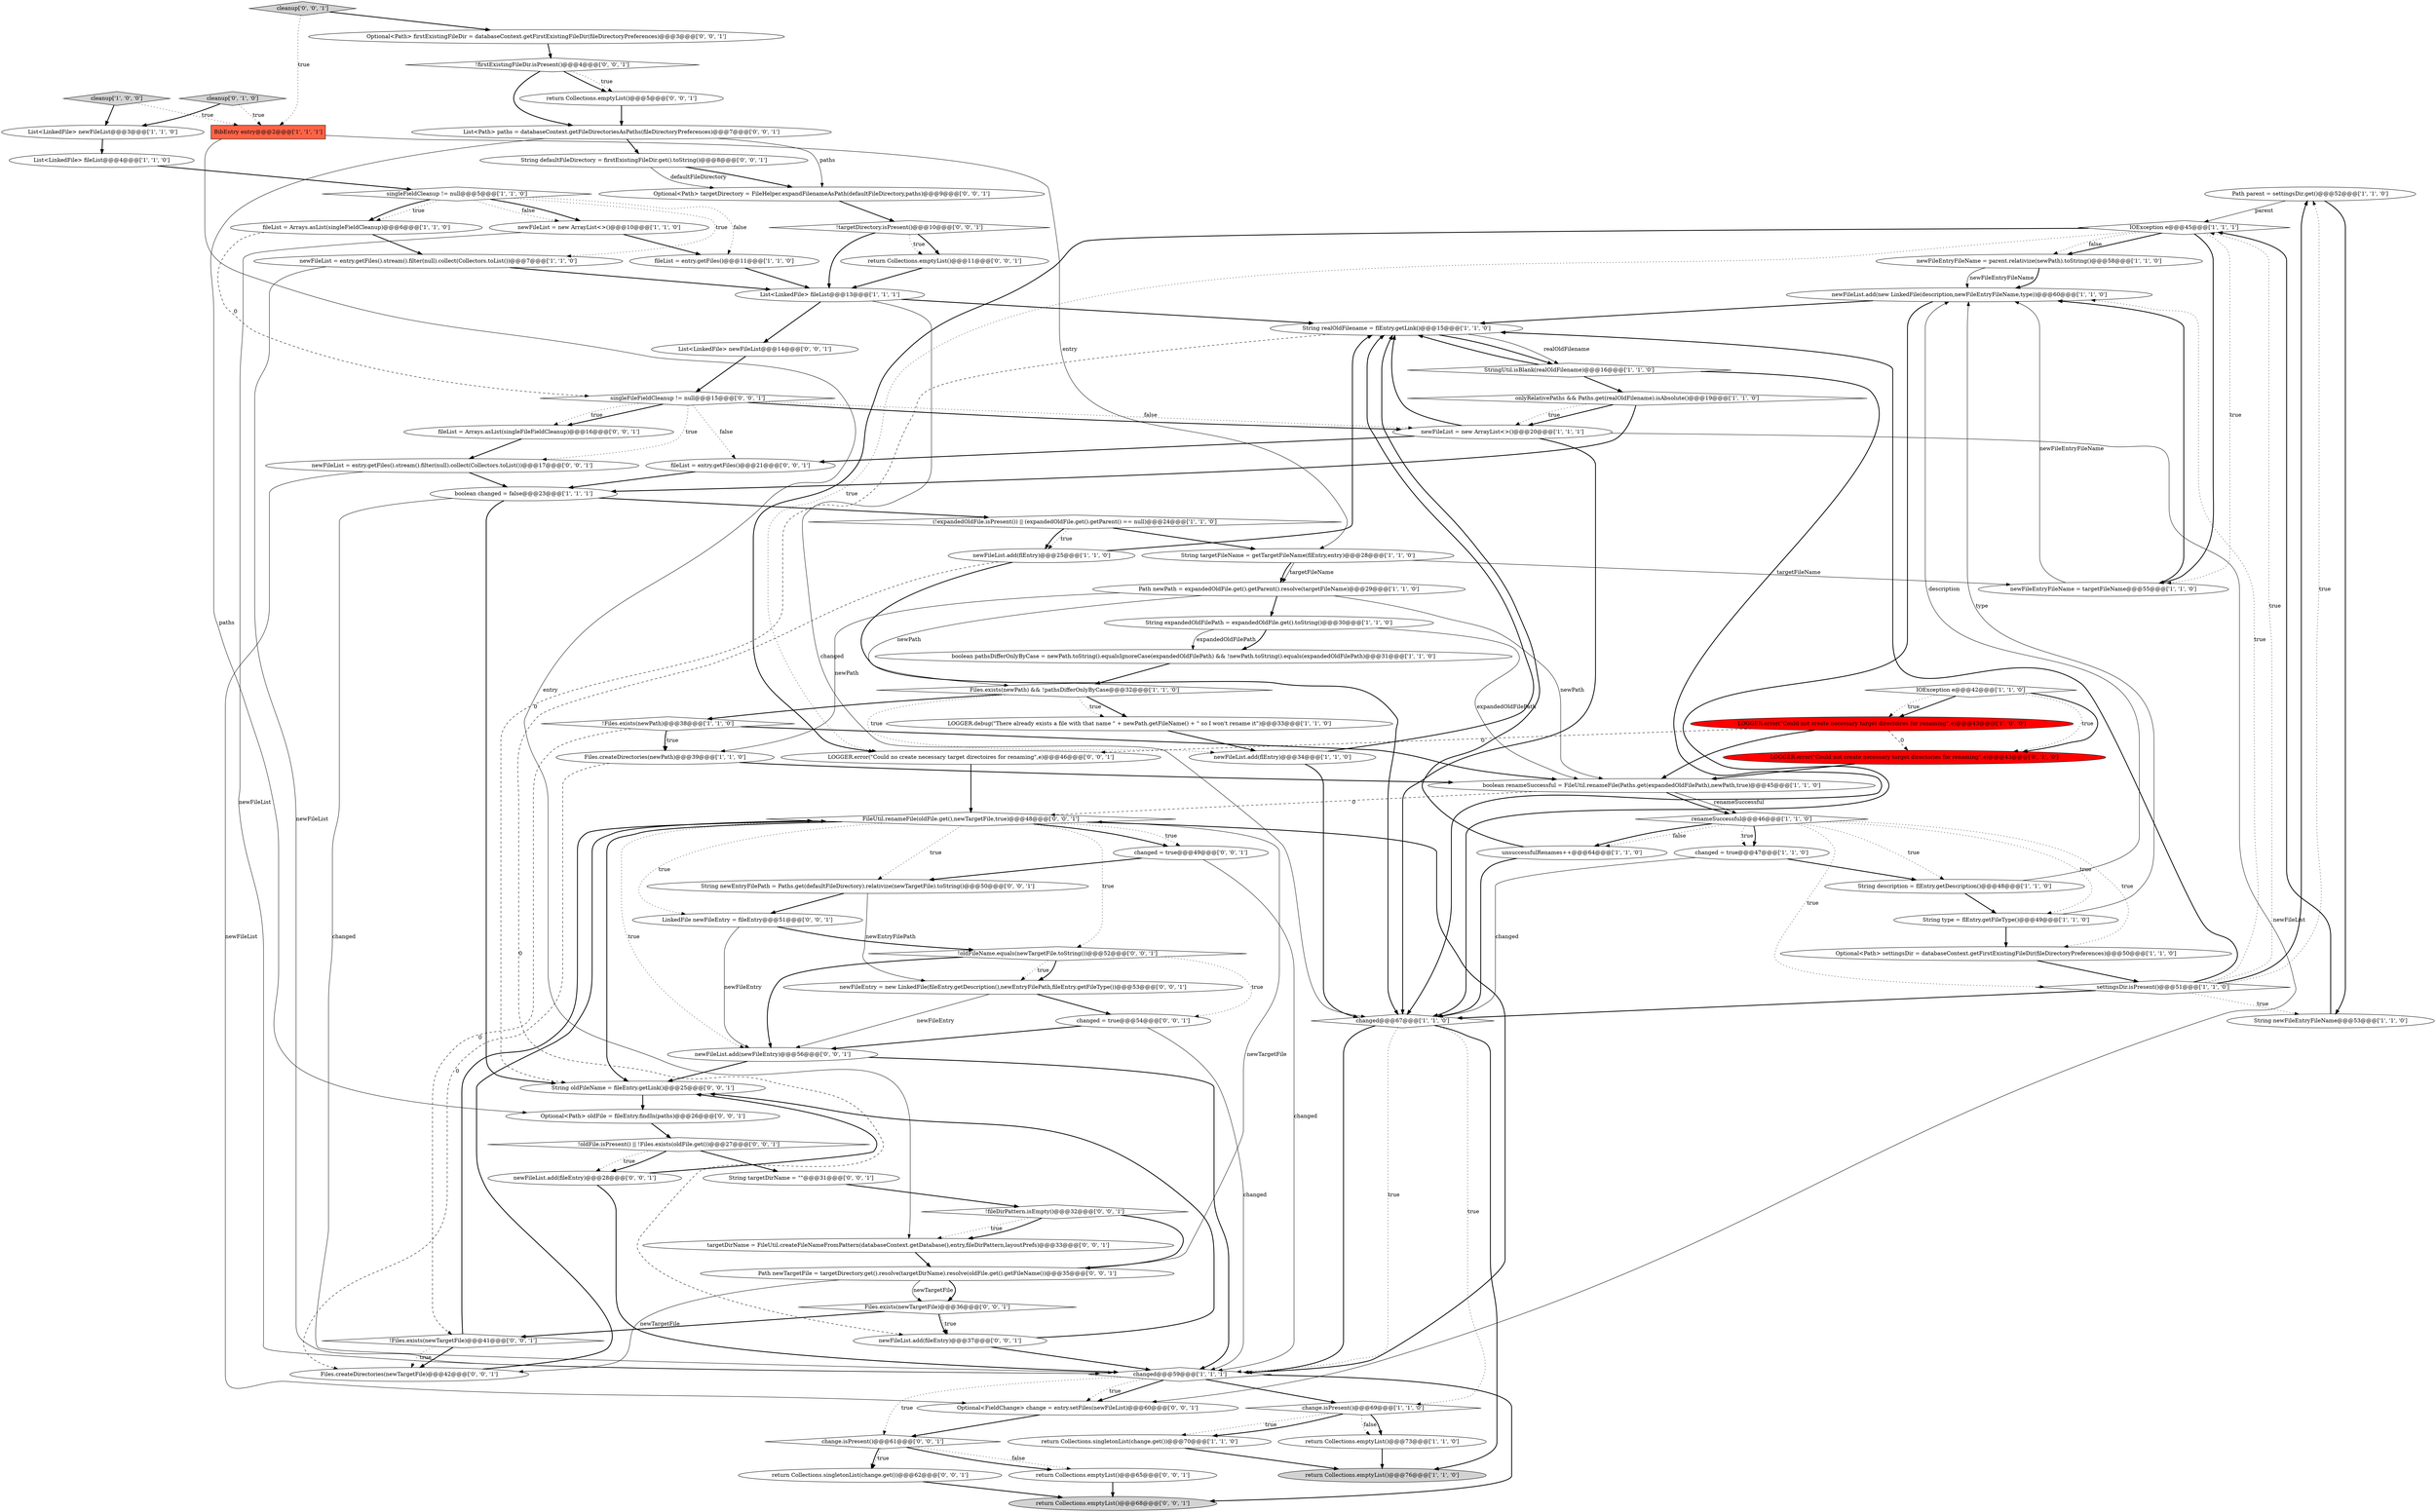 digraph {
44 [style = filled, label = "Path parent = settingsDir.get()@@@52@@@['1', '1', '0']", fillcolor = white, shape = ellipse image = "AAA0AAABBB1BBB"];
85 [style = filled, label = "String targetDirName = \"\"@@@31@@@['0', '0', '1']", fillcolor = white, shape = ellipse image = "AAA0AAABBB3BBB"];
29 [style = filled, label = "return Collections.singletonList(change.get())@@@70@@@['1', '1', '0']", fillcolor = white, shape = ellipse image = "AAA0AAABBB1BBB"];
15 [style = filled, label = "String targetFileName = getTargetFileName(flEntry,entry)@@@28@@@['1', '1', '0']", fillcolor = white, shape = ellipse image = "AAA0AAABBB1BBB"];
27 [style = filled, label = "onlyRelativePaths && Paths.get(realOldFilename).isAbsolute()@@@19@@@['1', '1', '0']", fillcolor = white, shape = diamond image = "AAA0AAABBB1BBB"];
28 [style = filled, label = "!Files.exists(newPath)@@@38@@@['1', '1', '0']", fillcolor = white, shape = diamond image = "AAA0AAABBB1BBB"];
11 [style = filled, label = "(!expandedOldFile.isPresent()) || (expandedOldFile.get().getParent() == null)@@@24@@@['1', '1', '0']", fillcolor = white, shape = diamond image = "AAA0AAABBB1BBB"];
89 [style = filled, label = "String newEntryFilePath = Paths.get(defaultFileDirectory).relativize(newTargetFile).toString()@@@50@@@['0', '0', '1']", fillcolor = white, shape = ellipse image = "AAA0AAABBB3BBB"];
2 [style = filled, label = "Files.exists(newPath) && !pathsDifferOnlyByCase@@@32@@@['1', '1', '0']", fillcolor = white, shape = diamond image = "AAA0AAABBB1BBB"];
43 [style = filled, label = "Path newPath = expandedOldFile.get().getParent().resolve(targetFileName)@@@29@@@['1', '1', '0']", fillcolor = white, shape = ellipse image = "AAA0AAABBB1BBB"];
47 [style = filled, label = "renameSuccessful@@@46@@@['1', '1', '0']", fillcolor = white, shape = diamond image = "AAA0AAABBB1BBB"];
71 [style = filled, label = "Files.exists(newTargetFile)@@@36@@@['0', '0', '1']", fillcolor = white, shape = diamond image = "AAA0AAABBB3BBB"];
14 [style = filled, label = "return Collections.emptyList()@@@73@@@['1', '1', '0']", fillcolor = white, shape = ellipse image = "AAA0AAABBB1BBB"];
33 [style = filled, label = "changed = true@@@47@@@['1', '1', '0']", fillcolor = white, shape = ellipse image = "AAA0AAABBB1BBB"];
84 [style = filled, label = "LOGGER.error(\"Could no create necessary target directoires for renaming\",e)@@@46@@@['0', '0', '1']", fillcolor = white, shape = ellipse image = "AAA0AAABBB3BBB"];
54 [style = filled, label = "return Collections.emptyList()@@@65@@@['0', '0', '1']", fillcolor = white, shape = ellipse image = "AAA0AAABBB3BBB"];
49 [style = filled, label = "LOGGER.error(\"Could not create necessary target directories for renaming\",e)@@@43@@@['0', '1', '0']", fillcolor = red, shape = ellipse image = "AAA1AAABBB2BBB"];
31 [style = filled, label = "String description = flEntry.getDescription()@@@48@@@['1', '1', '0']", fillcolor = white, shape = ellipse image = "AAA0AAABBB1BBB"];
56 [style = filled, label = "Files.createDirectories(newTargetFile)@@@42@@@['0', '0', '1']", fillcolor = white, shape = ellipse image = "AAA0AAABBB3BBB"];
88 [style = filled, label = "Optional<FieldChange> change = entry.setFiles(newFileList)@@@60@@@['0', '0', '1']", fillcolor = white, shape = ellipse image = "AAA0AAABBB3BBB"];
65 [style = filled, label = "!oldFile.isPresent() || !Files.exists(oldFile.get())@@@27@@@['0', '0', '1']", fillcolor = white, shape = diamond image = "AAA0AAABBB3BBB"];
55 [style = filled, label = "Optional<Path> firstExistingFileDir = databaseContext.getFirstExistingFileDir(fileDirectoryPreferences)@@@3@@@['0', '0', '1']", fillcolor = white, shape = ellipse image = "AAA0AAABBB3BBB"];
53 [style = filled, label = "return Collections.singletonList(change.get())@@@62@@@['0', '0', '1']", fillcolor = white, shape = ellipse image = "AAA0AAABBB3BBB"];
86 [style = filled, label = "return Collections.emptyList()@@@11@@@['0', '0', '1']", fillcolor = white, shape = ellipse image = "AAA0AAABBB3BBB"];
72 [style = filled, label = "newFileList = entry.getFiles().stream().filter(null).collect(Collectors.toList())@@@17@@@['0', '0', '1']", fillcolor = white, shape = ellipse image = "AAA0AAABBB3BBB"];
19 [style = filled, label = "changed@@@67@@@['1', '1', '0']", fillcolor = white, shape = diamond image = "AAA0AAABBB1BBB"];
30 [style = filled, label = "newFileList.add(flEntry)@@@34@@@['1', '1', '0']", fillcolor = white, shape = ellipse image = "AAA0AAABBB1BBB"];
10 [style = filled, label = "BibEntry entry@@@2@@@['1', '1', '1']", fillcolor = tomato, shape = box image = "AAA0AAABBB1BBB"];
52 [style = filled, label = "FileUtil.renameFile(oldFile.get(),newTargetFile,true)@@@48@@@['0', '0', '1']", fillcolor = white, shape = diamond image = "AAA0AAABBB3BBB"];
45 [style = filled, label = "fileList = Arrays.asList(singleFieldCleanup)@@@6@@@['1', '1', '0']", fillcolor = white, shape = ellipse image = "AAA0AAABBB1BBB"];
58 [style = filled, label = "!Files.exists(newTargetFile)@@@41@@@['0', '0', '1']", fillcolor = white, shape = diamond image = "AAA0AAABBB3BBB"];
59 [style = filled, label = "newFileList.add(fileEntry)@@@28@@@['0', '0', '1']", fillcolor = white, shape = ellipse image = "AAA0AAABBB3BBB"];
40 [style = filled, label = "boolean pathsDifferOnlyByCase = newPath.toString().equalsIgnoreCase(expandedOldFilePath) && !newPath.toString().equals(expandedOldFilePath)@@@31@@@['1', '1', '0']", fillcolor = white, shape = ellipse image = "AAA0AAABBB1BBB"];
79 [style = filled, label = "fileList = Arrays.asList(singleFileFieldCleanup)@@@16@@@['0', '0', '1']", fillcolor = white, shape = ellipse image = "AAA0AAABBB3BBB"];
23 [style = filled, label = "newFileList.add(flEntry)@@@25@@@['1', '1', '0']", fillcolor = white, shape = ellipse image = "AAA0AAABBB1BBB"];
17 [style = filled, label = "newFileList = new ArrayList<>()@@@20@@@['1', '1', '1']", fillcolor = white, shape = ellipse image = "AAA0AAABBB1BBB"];
46 [style = filled, label = "newFileEntryFileName = parent.relativize(newPath).toString()@@@58@@@['1', '1', '0']", fillcolor = white, shape = ellipse image = "AAA0AAABBB1BBB"];
60 [style = filled, label = "!firstExistingFileDir.isPresent()@@@4@@@['0', '0', '1']", fillcolor = white, shape = diamond image = "AAA0AAABBB3BBB"];
80 [style = filled, label = "Optional<Path> oldFile = fileEntry.findIn(paths)@@@26@@@['0', '0', '1']", fillcolor = white, shape = ellipse image = "AAA0AAABBB3BBB"];
34 [style = filled, label = "singleFieldCleanup != null@@@5@@@['1', '1', '0']", fillcolor = white, shape = diamond image = "AAA0AAABBB1BBB"];
83 [style = filled, label = "String oldFileName = fileEntry.getLink()@@@25@@@['0', '0', '1']", fillcolor = white, shape = ellipse image = "AAA0AAABBB3BBB"];
51 [style = filled, label = "changed = true@@@49@@@['0', '0', '1']", fillcolor = white, shape = ellipse image = "AAA0AAABBB3BBB"];
66 [style = filled, label = "List<Path> paths = databaseContext.getFileDirectoriesAsPaths(fileDirectoryPreferences)@@@7@@@['0', '0', '1']", fillcolor = white, shape = ellipse image = "AAA0AAABBB3BBB"];
69 [style = filled, label = "return Collections.emptyList()@@@68@@@['0', '0', '1']", fillcolor = lightgray, shape = ellipse image = "AAA0AAABBB3BBB"];
0 [style = filled, label = "List<LinkedFile> newFileList@@@3@@@['1', '1', '0']", fillcolor = white, shape = ellipse image = "AAA0AAABBB1BBB"];
42 [style = filled, label = "newFileList = new ArrayList<>()@@@10@@@['1', '1', '0']", fillcolor = white, shape = ellipse image = "AAA0AAABBB1BBB"];
5 [style = filled, label = "cleanup['1', '0', '0']", fillcolor = lightgray, shape = diamond image = "AAA0AAABBB1BBB"];
87 [style = filled, label = "Path newTargetFile = targetDirectory.get().resolve(targetDirName).resolve(oldFile.get().getFileName())@@@35@@@['0', '0', '1']", fillcolor = white, shape = ellipse image = "AAA0AAABBB3BBB"];
12 [style = filled, label = "settingsDir.isPresent()@@@51@@@['1', '1', '0']", fillcolor = white, shape = diamond image = "AAA0AAABBB1BBB"];
39 [style = filled, label = "fileList = entry.getFiles()@@@11@@@['1', '1', '0']", fillcolor = white, shape = ellipse image = "AAA0AAABBB1BBB"];
21 [style = filled, label = "String expandedOldFilePath = expandedOldFile.get().toString()@@@30@@@['1', '1', '0']", fillcolor = white, shape = ellipse image = "AAA0AAABBB1BBB"];
3 [style = filled, label = "List<LinkedFile> fileList@@@13@@@['1', '1', '1']", fillcolor = white, shape = ellipse image = "AAA0AAABBB1BBB"];
26 [style = filled, label = "newFileList.add(new LinkedFile(description,newFileEntryFileName,type))@@@60@@@['1', '1', '0']", fillcolor = white, shape = ellipse image = "AAA0AAABBB1BBB"];
9 [style = filled, label = "String realOldFilename = flEntry.getLink()@@@15@@@['1', '1', '0']", fillcolor = white, shape = ellipse image = "AAA0AAABBB1BBB"];
74 [style = filled, label = "!oldFileName.equals(newTargetFile.toString())@@@52@@@['0', '0', '1']", fillcolor = white, shape = diamond image = "AAA0AAABBB3BBB"];
78 [style = filled, label = "change.isPresent()@@@61@@@['0', '0', '1']", fillcolor = white, shape = diamond image = "AAA0AAABBB3BBB"];
50 [style = filled, label = "String defaultFileDirectory = firstExistingFileDir.get().toString()@@@8@@@['0', '0', '1']", fillcolor = white, shape = ellipse image = "AAA0AAABBB3BBB"];
32 [style = filled, label = "List<LinkedFile> fileList@@@4@@@['1', '1', '0']", fillcolor = white, shape = ellipse image = "AAA0AAABBB1BBB"];
24 [style = filled, label = "IOException e@@@45@@@['1', '1', '1']", fillcolor = white, shape = diamond image = "AAA0AAABBB1BBB"];
73 [style = filled, label = "singleFileFieldCleanup != null@@@15@@@['0', '0', '1']", fillcolor = white, shape = diamond image = "AAA0AAABBB3BBB"];
25 [style = filled, label = "return Collections.emptyList()@@@76@@@['1', '1', '0']", fillcolor = lightgray, shape = ellipse image = "AAA0AAABBB1BBB"];
70 [style = filled, label = "fileList = entry.getFiles()@@@21@@@['0', '0', '1']", fillcolor = white, shape = ellipse image = "AAA0AAABBB3BBB"];
63 [style = filled, label = "List<LinkedFile> newFileList@@@14@@@['0', '0', '1']", fillcolor = white, shape = ellipse image = "AAA0AAABBB3BBB"];
8 [style = filled, label = "boolean renameSuccessful = FileUtil.renameFile(Paths.get(expandedOldFilePath),newPath,true)@@@45@@@['1', '1', '0']", fillcolor = white, shape = ellipse image = "AAA0AAABBB1BBB"];
35 [style = filled, label = "String type = flEntry.getFileType()@@@49@@@['1', '1', '0']", fillcolor = white, shape = ellipse image = "AAA0AAABBB1BBB"];
36 [style = filled, label = "LOGGER.debug(\"There already exists a file with that name \" + newPath.getFileName() + \" so I won't rename it\")@@@33@@@['1', '1', '0']", fillcolor = white, shape = ellipse image = "AAA0AAABBB1BBB"];
77 [style = filled, label = "!fileDirPattern.isEmpty()@@@32@@@['0', '0', '1']", fillcolor = white, shape = diamond image = "AAA0AAABBB3BBB"];
76 [style = filled, label = "LinkedFile newFileEntry = fileEntry@@@51@@@['0', '0', '1']", fillcolor = white, shape = ellipse image = "AAA0AAABBB3BBB"];
48 [style = filled, label = "cleanup['0', '1', '0']", fillcolor = lightgray, shape = diamond image = "AAA0AAABBB2BBB"];
75 [style = filled, label = "Optional<Path> targetDirectory = FileHelper.expandFilenameAsPath(defaultFileDirectory,paths)@@@9@@@['0', '0', '1']", fillcolor = white, shape = ellipse image = "AAA0AAABBB3BBB"];
22 [style = filled, label = "Files.createDirectories(newPath)@@@39@@@['1', '1', '0']", fillcolor = white, shape = ellipse image = "AAA0AAABBB1BBB"];
4 [style = filled, label = "StringUtil.isBlank(realOldFilename)@@@16@@@['1', '1', '0']", fillcolor = white, shape = diamond image = "AAA0AAABBB1BBB"];
67 [style = filled, label = "newFileList.add(fileEntry)@@@37@@@['0', '0', '1']", fillcolor = white, shape = ellipse image = "AAA0AAABBB3BBB"];
62 [style = filled, label = "!targetDirectory.isPresent()@@@10@@@['0', '0', '1']", fillcolor = white, shape = diamond image = "AAA0AAABBB3BBB"];
57 [style = filled, label = "cleanup['0', '0', '1']", fillcolor = lightgray, shape = diamond image = "AAA0AAABBB3BBB"];
68 [style = filled, label = "newFileList.add(newFileEntry)@@@56@@@['0', '0', '1']", fillcolor = white, shape = ellipse image = "AAA0AAABBB3BBB"];
64 [style = filled, label = "newFileEntry = new LinkedFile(fileEntry.getDescription(),newEntryFilePath,fileEntry.getFileType())@@@53@@@['0', '0', '1']", fillcolor = white, shape = ellipse image = "AAA0AAABBB3BBB"];
41 [style = filled, label = "newFileList = entry.getFiles().stream().filter(null).collect(Collectors.toList())@@@7@@@['1', '1', '0']", fillcolor = white, shape = ellipse image = "AAA0AAABBB1BBB"];
37 [style = filled, label = "LOGGER.error(\"Could not create necessary target directoires for renaming\",e)@@@43@@@['1', '0', '0']", fillcolor = red, shape = ellipse image = "AAA1AAABBB1BBB"];
38 [style = filled, label = "String newFileEntryFileName@@@53@@@['1', '1', '0']", fillcolor = white, shape = ellipse image = "AAA0AAABBB1BBB"];
1 [style = filled, label = "Optional<Path> settingsDir = databaseContext.getFirstExistingFileDir(fileDirectoryPreferences)@@@50@@@['1', '1', '0']", fillcolor = white, shape = ellipse image = "AAA0AAABBB1BBB"];
6 [style = filled, label = "newFileEntryFileName = targetFileName@@@55@@@['1', '1', '0']", fillcolor = white, shape = ellipse image = "AAA0AAABBB1BBB"];
16 [style = filled, label = "unsuccessfulRenames++@@@64@@@['1', '1', '0']", fillcolor = white, shape = ellipse image = "AAA0AAABBB1BBB"];
20 [style = filled, label = "IOException e@@@42@@@['1', '1', '0']", fillcolor = white, shape = diamond image = "AAA0AAABBB1BBB"];
82 [style = filled, label = "targetDirName = FileUtil.createFileNameFromPattern(databaseContext.getDatabase(),entry,fileDirPattern,layoutPrefs)@@@33@@@['0', '0', '1']", fillcolor = white, shape = ellipse image = "AAA0AAABBB3BBB"];
81 [style = filled, label = "changed = true@@@54@@@['0', '0', '1']", fillcolor = white, shape = ellipse image = "AAA0AAABBB3BBB"];
61 [style = filled, label = "return Collections.emptyList()@@@5@@@['0', '0', '1']", fillcolor = white, shape = ellipse image = "AAA0AAABBB3BBB"];
13 [style = filled, label = "boolean changed = false@@@23@@@['1', '1', '1']", fillcolor = white, shape = ellipse image = "AAA0AAABBB1BBB"];
7 [style = filled, label = "changed@@@59@@@['1', '1', '1']", fillcolor = white, shape = diamond image = "AAA0AAABBB1BBB"];
18 [style = filled, label = "change.isPresent()@@@69@@@['1', '1', '0']", fillcolor = white, shape = diamond image = "AAA0AAABBB1BBB"];
27->13 [style = bold, label=""];
40->2 [style = bold, label=""];
24->6 [style = dotted, label="true"];
62->3 [style = bold, label=""];
61->66 [style = bold, label=""];
14->25 [style = bold, label=""];
56->52 [style = bold, label=""];
53->69 [style = bold, label=""];
34->45 [style = dotted, label="true"];
12->44 [style = bold, label=""];
72->88 [style = solid, label="newFileList"];
17->9 [style = bold, label=""];
9->83 [style = dashed, label="0"];
77->82 [style = dotted, label="true"];
81->7 [style = solid, label="changed"];
31->26 [style = solid, label="description"];
26->9 [style = bold, label=""];
17->70 [style = bold, label=""];
32->34 [style = bold, label=""];
52->51 [style = dotted, label="true"];
74->81 [style = dotted, label="true"];
43->2 [style = solid, label="newPath"];
47->33 [style = bold, label=""];
87->56 [style = solid, label="newTargetFile"];
12->9 [style = bold, label=""];
7->69 [style = bold, label=""];
49->8 [style = bold, label=""];
22->8 [style = bold, label=""];
63->73 [style = bold, label=""];
71->67 [style = bold, label=""];
71->58 [style = bold, label=""];
73->17 [style = dotted, label="false"];
31->35 [style = bold, label=""];
5->0 [style = bold, label=""];
47->1 [style = dotted, label="true"];
52->83 [style = bold, label=""];
66->50 [style = bold, label=""];
34->42 [style = dotted, label="false"];
66->75 [style = solid, label="paths"];
2->36 [style = bold, label=""];
27->17 [style = bold, label=""];
1->12 [style = bold, label=""];
20->37 [style = bold, label=""];
8->47 [style = bold, label=""];
20->49 [style = dotted, label="true"];
10->15 [style = solid, label="entry"];
2->28 [style = bold, label=""];
21->8 [style = solid, label="expandedOldFilePath"];
24->46 [style = bold, label=""];
16->9 [style = bold, label=""];
60->66 [style = bold, label=""];
86->3 [style = bold, label=""];
55->60 [style = bold, label=""];
45->41 [style = bold, label=""];
72->13 [style = bold, label=""];
62->86 [style = bold, label=""];
7->78 [style = dotted, label="true"];
70->13 [style = bold, label=""];
84->52 [style = bold, label=""];
85->77 [style = bold, label=""];
50->75 [style = bold, label=""];
8->47 [style = solid, label="renameSuccessful"];
57->55 [style = bold, label=""];
52->74 [style = dotted, label="true"];
47->12 [style = dotted, label="true"];
10->82 [style = solid, label="entry"];
12->44 [style = dotted, label="true"];
4->19 [style = bold, label=""];
77->87 [style = bold, label=""];
41->7 [style = solid, label="newFileList"];
78->54 [style = dotted, label="false"];
73->17 [style = bold, label=""];
15->6 [style = solid, label="targetFileName"];
28->58 [style = dashed, label="0"];
73->79 [style = bold, label=""];
33->19 [style = solid, label="changed"];
34->42 [style = bold, label=""];
75->62 [style = bold, label=""];
21->40 [style = solid, label="expandedOldFilePath"];
3->63 [style = bold, label=""];
13->83 [style = bold, label=""];
65->85 [style = bold, label=""];
16->19 [style = bold, label=""];
68->83 [style = bold, label=""];
7->88 [style = bold, label=""];
52->68 [style = dotted, label="true"];
13->11 [style = bold, label=""];
58->56 [style = bold, label=""];
6->26 [style = solid, label="newFileEntryFileName"];
44->38 [style = bold, label=""];
19->25 [style = bold, label=""];
30->19 [style = bold, label=""];
36->30 [style = bold, label=""];
81->68 [style = bold, label=""];
76->68 [style = solid, label="newFileEntry"];
87->71 [style = bold, label=""];
51->89 [style = bold, label=""];
73->70 [style = dotted, label="false"];
68->7 [style = bold, label=""];
24->46 [style = dotted, label="false"];
52->7 [style = bold, label=""];
47->16 [style = dotted, label="false"];
51->7 [style = solid, label="changed"];
52->51 [style = bold, label=""];
47->16 [style = bold, label=""];
44->24 [style = solid, label="parent"];
18->29 [style = dotted, label="true"];
4->9 [style = bold, label=""];
73->72 [style = dotted, label="true"];
67->7 [style = bold, label=""];
34->39 [style = dotted, label="false"];
6->26 [style = bold, label=""];
65->59 [style = dotted, label="true"];
59->7 [style = bold, label=""];
79->72 [style = bold, label=""];
23->67 [style = dashed, label="0"];
38->24 [style = bold, label=""];
17->88 [style = solid, label="newFileList"];
58->56 [style = dotted, label="true"];
5->10 [style = dotted, label="true"];
42->39 [style = bold, label=""];
19->18 [style = dotted, label="true"];
3->19 [style = solid, label="changed"];
15->43 [style = solid, label="targetFileName"];
30->9 [style = bold, label=""];
2->30 [style = dotted, label="true"];
19->7 [style = dotted, label="true"];
26->19 [style = bold, label=""];
77->82 [style = bold, label=""];
43->22 [style = solid, label="newPath"];
13->7 [style = solid, label="changed"];
48->10 [style = dotted, label="true"];
83->80 [style = bold, label=""];
76->74 [style = bold, label=""];
3->9 [style = bold, label=""];
89->76 [style = bold, label=""];
12->26 [style = dotted, label="true"];
20->37 [style = dotted, label="true"];
60->61 [style = bold, label=""];
35->1 [style = bold, label=""];
47->33 [style = dotted, label="true"];
78->53 [style = dotted, label="true"];
22->56 [style = dashed, label="0"];
71->67 [style = dotted, label="true"];
23->19 [style = bold, label=""];
43->8 [style = solid, label="newPath"];
64->68 [style = solid, label="newFileEntry"];
28->8 [style = bold, label=""];
15->43 [style = bold, label=""];
74->68 [style = bold, label=""];
28->22 [style = dotted, label="true"];
12->24 [style = dotted, label="true"];
74->64 [style = dotted, label="true"];
7->18 [style = bold, label=""];
62->86 [style = dotted, label="true"];
20->49 [style = bold, label=""];
35->26 [style = solid, label="type"];
59->83 [style = bold, label=""];
2->36 [style = dotted, label="true"];
37->84 [style = dashed, label="0"];
87->71 [style = solid, label="newTargetFile"];
0->32 [style = bold, label=""];
37->8 [style = bold, label=""];
67->83 [style = bold, label=""];
50->75 [style = solid, label="defaultFileDirectory"];
27->17 [style = dotted, label="true"];
60->61 [style = dotted, label="true"];
28->22 [style = bold, label=""];
18->14 [style = dotted, label="false"];
8->52 [style = dashed, label="0"];
88->78 [style = bold, label=""];
43->21 [style = bold, label=""];
82->87 [style = bold, label=""];
80->65 [style = bold, label=""];
9->4 [style = bold, label=""];
34->45 [style = bold, label=""];
41->3 [style = bold, label=""];
11->23 [style = dotted, label="true"];
73->79 [style = dotted, label="true"];
64->81 [style = bold, label=""];
46->26 [style = solid, label="newFileEntryFileName"];
45->73 [style = dashed, label="0"];
54->69 [style = bold, label=""];
74->64 [style = bold, label=""];
39->3 [style = bold, label=""];
29->25 [style = bold, label=""];
12->38 [style = dotted, label="true"];
47->31 [style = dotted, label="true"];
89->64 [style = solid, label="newEntryFilePath"];
78->54 [style = bold, label=""];
17->19 [style = bold, label=""];
11->15 [style = bold, label=""];
48->0 [style = bold, label=""];
78->53 [style = bold, label=""];
52->89 [style = dotted, label="true"];
7->88 [style = dotted, label="true"];
18->29 [style = bold, label=""];
52->76 [style = dotted, label="true"];
46->26 [style = bold, label=""];
24->84 [style = bold, label=""];
42->7 [style = solid, label="newFileList"];
9->4 [style = solid, label="realOldFilename"];
47->35 [style = dotted, label="true"];
57->10 [style = dotted, label="true"];
34->41 [style = dotted, label="true"];
4->27 [style = bold, label=""];
65->59 [style = bold, label=""];
21->40 [style = bold, label=""];
87->52 [style = solid, label="newTargetFile"];
33->31 [style = bold, label=""];
66->80 [style = solid, label="paths"];
58->52 [style = bold, label=""];
24->84 [style = dotted, label="true"];
12->19 [style = bold, label=""];
24->6 [style = bold, label=""];
23->9 [style = bold, label=""];
11->23 [style = bold, label=""];
19->7 [style = bold, label=""];
18->14 [style = bold, label=""];
37->49 [style = dashed, label="0"];
}
